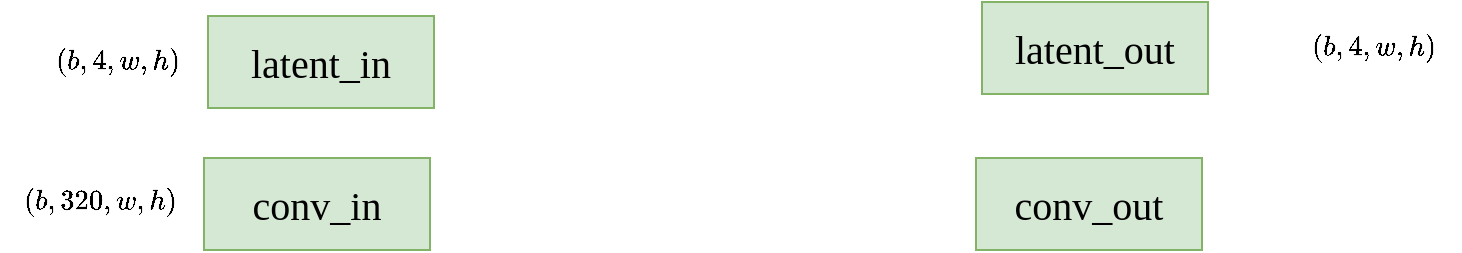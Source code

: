 <mxfile version="14.5.1" type="device"><diagram id="YZio-O26FUupj93rdy87" name="第 1 页"><mxGraphModel dx="1024" dy="716" grid="0" gridSize="10" guides="1" tooltips="1" connect="1" arrows="1" fold="1" page="1" pageScale="1" pageWidth="1169" pageHeight="827" math="1" shadow="0"><root><mxCell id="0"/><mxCell id="1" parent="0"/><mxCell id="nw_g5E8gjsMnzy5CdsyM-1" value="&lt;font face=&quot;Times New Roman&quot; style=&quot;font-size: 20px&quot;&gt;latent_in&lt;/font&gt;" style="rounded=0;whiteSpace=wrap;html=1;fillColor=#d5e8d4;strokeColor=#82b366;" vertex="1" parent="1"><mxGeometry x="227" y="94" width="113" height="46" as="geometry"/></mxCell><mxCell id="nw_g5E8gjsMnzy5CdsyM-4" value="$$(b,4,w,h)$$&amp;nbsp;" style="text;html=1;align=center;verticalAlign=middle;resizable=0;points=[];autosize=1;" vertex="1" parent="1"><mxGeometry x="139" y="115" width="86" height="18" as="geometry"/></mxCell><mxCell id="nw_g5E8gjsMnzy5CdsyM-5" value="&lt;font face=&quot;Times New Roman&quot; style=&quot;font-size: 20px&quot;&gt;conv_in&lt;/font&gt;" style="rounded=0;whiteSpace=wrap;html=1;fillColor=#d5e8d4;strokeColor=#82b366;" vertex="1" parent="1"><mxGeometry x="225" y="165" width="113" height="46" as="geometry"/></mxCell><mxCell id="nw_g5E8gjsMnzy5CdsyM-6" value="$$(b,320,w,h)$$&amp;nbsp;" style="text;html=1;align=center;verticalAlign=middle;resizable=0;points=[];autosize=1;" vertex="1" parent="1"><mxGeometry x="123" y="185" width="100" height="18" as="geometry"/></mxCell><mxCell id="nw_g5E8gjsMnzy5CdsyM-8" value="&lt;font face=&quot;Times New Roman&quot; style=&quot;font-size: 20px&quot;&gt;conv_out&lt;/font&gt;" style="rounded=0;whiteSpace=wrap;html=1;fillColor=#d5e8d4;strokeColor=#82b366;" vertex="1" parent="1"><mxGeometry x="611" y="165" width="113" height="46" as="geometry"/></mxCell><mxCell id="nw_g5E8gjsMnzy5CdsyM-9" value="$$(b,4,w,h)$$&amp;nbsp;" style="text;html=1;align=center;verticalAlign=middle;resizable=0;points=[];autosize=1;" vertex="1" parent="1"><mxGeometry x="767" y="108" width="86" height="18" as="geometry"/></mxCell><mxCell id="nw_g5E8gjsMnzy5CdsyM-12" value="&lt;font face=&quot;Times New Roman&quot; style=&quot;font-size: 20px&quot;&gt;latent_out&lt;/font&gt;" style="rounded=0;whiteSpace=wrap;html=1;fillColor=#d5e8d4;strokeColor=#82b366;" vertex="1" parent="1"><mxGeometry x="614" y="87" width="113" height="46" as="geometry"/></mxCell></root></mxGraphModel></diagram></mxfile>